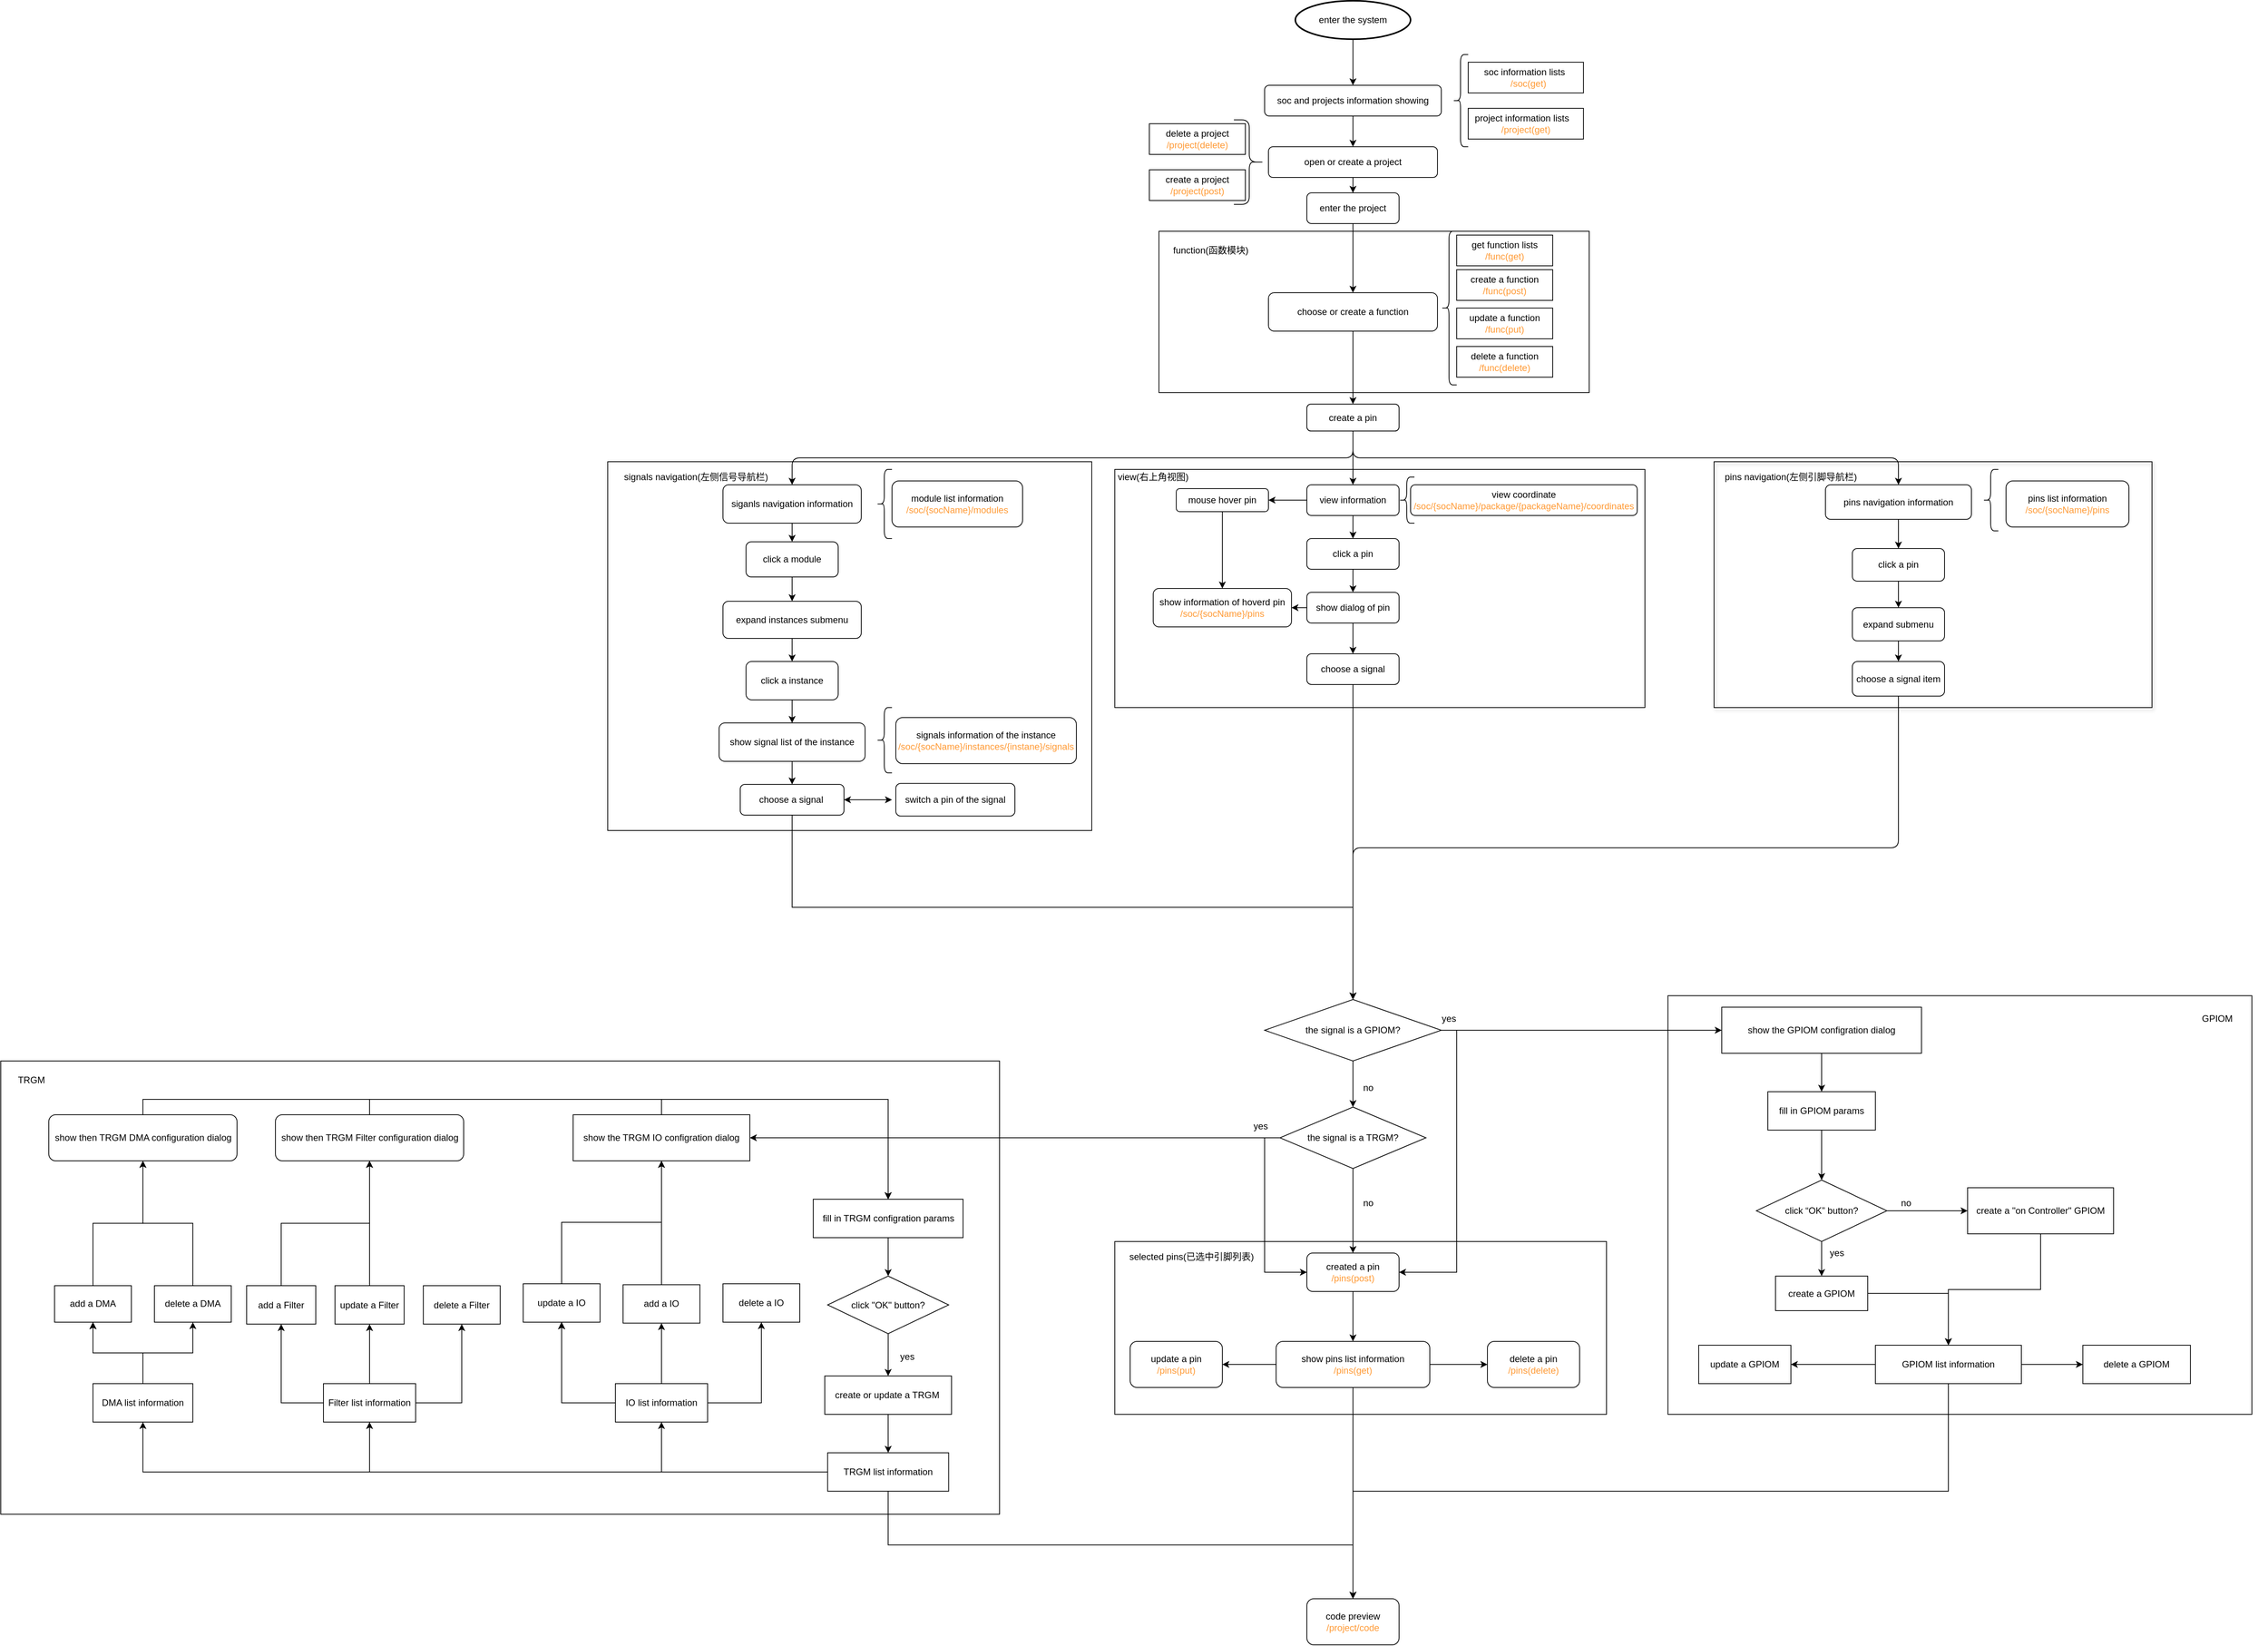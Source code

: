 <mxfile version="21.6.8" type="github">
  <diagram name="Page-1" id="edf60f1a-56cd-e834-aa8a-f176f3a09ee4">
    <mxGraphModel dx="6809" dy="3334" grid="1" gridSize="10" guides="1" tooltips="1" connect="1" arrows="1" fold="1" page="1" pageScale="1" pageWidth="1100" pageHeight="850" background="none" math="0" shadow="0">
      <root>
        <mxCell id="0" />
        <mxCell id="1" parent="0" />
        <mxCell id="0kwE7LdaJHEwsBCoahu8-180" value="" style="rounded=0;whiteSpace=wrap;html=1;fillColor=none;" vertex="1" parent="1">
          <mxGeometry x="-1320" y="1270" width="1300" height="590" as="geometry" />
        </mxCell>
        <mxCell id="0kwE7LdaJHEwsBCoahu8-102" value="" style="rounded=0;whiteSpace=wrap;html=1;fillColor=none;" vertex="1" parent="1">
          <mxGeometry x="850" y="1185" width="760" height="545" as="geometry" />
        </mxCell>
        <mxCell id="0kwE7LdaJHEwsBCoahu8-97" value="" style="rounded=0;whiteSpace=wrap;html=1;fillColor=none;" vertex="1" parent="1">
          <mxGeometry x="130" y="1505" width="640" height="225" as="geometry" />
        </mxCell>
        <mxCell id="0kwE7LdaJHEwsBCoahu8-68" value="" style="rounded=0;whiteSpace=wrap;html=1;fillColor=none;" vertex="1" parent="1">
          <mxGeometry x="187.5" y="190" width="560" height="210" as="geometry" />
        </mxCell>
        <mxCell id="0kwE7LdaJHEwsBCoahu8-44" value="" style="rounded=0;whiteSpace=wrap;html=1;fillColor=none;" vertex="1" parent="1">
          <mxGeometry x="-530" y="490" width="630" height="480" as="geometry" />
        </mxCell>
        <mxCell id="0kwE7LdaJHEwsBCoahu8-19" value="" style="rounded=0;whiteSpace=wrap;html=1;shadow=1;fillColor=none;" vertex="1" parent="1">
          <mxGeometry x="910" y="490" width="570" height="320" as="geometry" />
        </mxCell>
        <mxCell id="lEjcD8XYRMhrM-3Tr-5c-185" value="" style="rounded=0;whiteSpace=wrap;html=1;gradientColor=default;fillColor=none;" parent="1" vertex="1">
          <mxGeometry x="130" y="500" width="690" height="310" as="geometry" />
        </mxCell>
        <mxCell id="lEjcD8XYRMhrM-3Tr-5c-83" style="edgeStyle=orthogonalEdgeStyle;rounded=0;orthogonalLoop=1;jettySize=auto;html=1;exitX=0.5;exitY=1;exitDx=0;exitDy=0;entryX=0.5;entryY=0;entryDx=0;entryDy=0;" parent="1" source="lEjcD8XYRMhrM-3Tr-5c-56" target="lEjcD8XYRMhrM-3Tr-5c-76" edge="1">
          <mxGeometry relative="1" as="geometry" />
        </mxCell>
        <mxCell id="lEjcD8XYRMhrM-3Tr-5c-56" value="soc and projects information showing" style="rounded=1;whiteSpace=wrap;html=1;" parent="1" vertex="1">
          <mxGeometry x="325" width="230" height="40" as="geometry" />
        </mxCell>
        <mxCell id="lEjcD8XYRMhrM-3Tr-5c-99" value="" style="edgeStyle=orthogonalEdgeStyle;rounded=0;orthogonalLoop=1;jettySize=auto;html=1;" parent="1" source="lEjcD8XYRMhrM-3Tr-5c-76" target="lEjcD8XYRMhrM-3Tr-5c-98" edge="1">
          <mxGeometry relative="1" as="geometry" />
        </mxCell>
        <mxCell id="lEjcD8XYRMhrM-3Tr-5c-76" value="open or create a project" style="rounded=1;whiteSpace=wrap;html=1;" parent="1" vertex="1">
          <mxGeometry x="330" y="80" width="220" height="40" as="geometry" />
        </mxCell>
        <mxCell id="0kwE7LdaJHEwsBCoahu8-67" style="edgeStyle=orthogonalEdgeStyle;rounded=0;orthogonalLoop=1;jettySize=auto;html=1;exitX=0.5;exitY=1;exitDx=0;exitDy=0;exitPerimeter=0;" edge="1" parent="1" source="lEjcD8XYRMhrM-3Tr-5c-91" target="lEjcD8XYRMhrM-3Tr-5c-56">
          <mxGeometry relative="1" as="geometry" />
        </mxCell>
        <mxCell id="lEjcD8XYRMhrM-3Tr-5c-91" value="enter the system" style="strokeWidth=2;html=1;shape=mxgraph.flowchart.start_1;whiteSpace=wrap;" parent="1" vertex="1">
          <mxGeometry x="365" y="-110" width="150" height="50" as="geometry" />
        </mxCell>
        <mxCell id="lEjcD8XYRMhrM-3Tr-5c-86" value="create a project&lt;br&gt;&lt;font color=&quot;#ff9933&quot;&gt;/project(post)&lt;/font&gt;" style="whiteSpace=wrap;html=1;" parent="1" vertex="1">
          <mxGeometry x="175" y="110" width="125" height="40" as="geometry" />
        </mxCell>
        <mxCell id="lEjcD8XYRMhrM-3Tr-5c-88" value="delete a project&lt;br&gt;&lt;font color=&quot;#ff9933&quot;&gt;/project(delete)&lt;/font&gt;" style="whiteSpace=wrap;html=1;" parent="1" vertex="1">
          <mxGeometry x="175" y="50" width="125" height="40" as="geometry" />
        </mxCell>
        <mxCell id="lEjcD8XYRMhrM-3Tr-5c-95" value="" style="shape=curlyBracket;whiteSpace=wrap;html=1;rounded=1;flipH=1;labelPosition=right;verticalLabelPosition=middle;align=left;verticalAlign=middle;size=0.5;" parent="1" vertex="1">
          <mxGeometry x="285" y="45" width="40" height="110" as="geometry" />
        </mxCell>
        <mxCell id="lEjcD8XYRMhrM-3Tr-5c-70" value="soc information lists&amp;nbsp; &amp;nbsp;&amp;nbsp;&lt;font color=&quot;#ff9933&quot;&gt;/soc(get)&lt;/font&gt;" style="whiteSpace=wrap;html=1;" parent="1" vertex="1">
          <mxGeometry x="590" y="-30" width="150" height="40" as="geometry" />
        </mxCell>
        <mxCell id="lEjcD8XYRMhrM-3Tr-5c-72" value="project information lists&amp;nbsp; &amp;nbsp; &lt;font color=&quot;#ff9933&quot;&gt;/project(get)&lt;/font&gt;" style="whiteSpace=wrap;html=1;" parent="1" vertex="1">
          <mxGeometry x="590" y="30" width="150" height="40" as="geometry" />
        </mxCell>
        <mxCell id="lEjcD8XYRMhrM-3Tr-5c-97" value="" style="shape=curlyBracket;whiteSpace=wrap;html=1;rounded=1;labelPosition=left;verticalLabelPosition=middle;align=right;verticalAlign=middle;" parent="1" vertex="1">
          <mxGeometry x="570" y="-40" width="20" height="120" as="geometry" />
        </mxCell>
        <mxCell id="lEjcD8XYRMhrM-3Tr-5c-101" value="" style="edgeStyle=orthogonalEdgeStyle;rounded=0;orthogonalLoop=1;jettySize=auto;html=1;" parent="1" source="lEjcD8XYRMhrM-3Tr-5c-98" target="lEjcD8XYRMhrM-3Tr-5c-100" edge="1">
          <mxGeometry relative="1" as="geometry" />
        </mxCell>
        <mxCell id="lEjcD8XYRMhrM-3Tr-5c-98" value="enter the project" style="whiteSpace=wrap;html=1;rounded=1;" parent="1" vertex="1">
          <mxGeometry x="380" y="140" width="120" height="40" as="geometry" />
        </mxCell>
        <mxCell id="lEjcD8XYRMhrM-3Tr-5c-157" value="" style="edgeStyle=orthogonalEdgeStyle;rounded=0;orthogonalLoop=1;jettySize=auto;html=1;" parent="1" source="lEjcD8XYRMhrM-3Tr-5c-100" target="lEjcD8XYRMhrM-3Tr-5c-156" edge="1">
          <mxGeometry relative="1" as="geometry" />
        </mxCell>
        <mxCell id="lEjcD8XYRMhrM-3Tr-5c-100" value="choose or create a function" style="whiteSpace=wrap;html=1;rounded=1;" parent="1" vertex="1">
          <mxGeometry x="330" y="270" width="220" height="50" as="geometry" />
        </mxCell>
        <mxCell id="lEjcD8XYRMhrM-3Tr-5c-102" value="" style="shape=curlyBracket;whiteSpace=wrap;html=1;rounded=1;labelPosition=left;verticalLabelPosition=middle;align=right;verticalAlign=middle;" parent="1" vertex="1">
          <mxGeometry x="555" y="190" width="20" height="200" as="geometry" />
        </mxCell>
        <mxCell id="lEjcD8XYRMhrM-3Tr-5c-103" value="get function lists&lt;br&gt;&lt;font color=&quot;#ff9933&quot;&gt;/func(get)&lt;/font&gt;" style="whiteSpace=wrap;html=1;" parent="1" vertex="1">
          <mxGeometry x="575" y="195" width="125" height="40" as="geometry" />
        </mxCell>
        <mxCell id="lEjcD8XYRMhrM-3Tr-5c-104" value="create a function&lt;br&gt;&lt;font color=&quot;#ff9933&quot;&gt;/func(post)&lt;/font&gt;" style="whiteSpace=wrap;html=1;" parent="1" vertex="1">
          <mxGeometry x="575" y="240" width="125" height="40" as="geometry" />
        </mxCell>
        <mxCell id="lEjcD8XYRMhrM-3Tr-5c-105" value="update a function&lt;br&gt;&lt;font color=&quot;#ff9933&quot;&gt;/func(put)&lt;/font&gt;" style="whiteSpace=wrap;html=1;" parent="1" vertex="1">
          <mxGeometry x="575" y="290" width="125" height="40" as="geometry" />
        </mxCell>
        <mxCell id="lEjcD8XYRMhrM-3Tr-5c-106" value="delete a function&lt;br&gt;&lt;font color=&quot;#ff9933&quot;&gt;/func(delete)&lt;/font&gt;" style="whiteSpace=wrap;html=1;" parent="1" vertex="1">
          <mxGeometry x="575" y="340" width="125" height="40" as="geometry" />
        </mxCell>
        <mxCell id="lEjcD8XYRMhrM-3Tr-5c-159" value="" style="edgeStyle=orthogonalEdgeStyle;rounded=1;orthogonalLoop=1;jettySize=auto;html=1;" parent="1" source="lEjcD8XYRMhrM-3Tr-5c-156" target="lEjcD8XYRMhrM-3Tr-5c-158" edge="1">
          <mxGeometry relative="1" as="geometry" />
        </mxCell>
        <mxCell id="0kwE7LdaJHEwsBCoahu8-20" style="edgeStyle=orthogonalEdgeStyle;rounded=1;orthogonalLoop=1;jettySize=auto;html=1;exitX=0.5;exitY=1;exitDx=0;exitDy=0;entryX=0.5;entryY=0;entryDx=0;entryDy=0;" edge="1" parent="1" source="lEjcD8XYRMhrM-3Tr-5c-156" target="lEjcD8XYRMhrM-3Tr-5c-186">
          <mxGeometry relative="1" as="geometry" />
        </mxCell>
        <mxCell id="0kwE7LdaJHEwsBCoahu8-47" style="edgeStyle=orthogonalEdgeStyle;rounded=1;orthogonalLoop=1;jettySize=auto;html=1;exitX=0.5;exitY=1;exitDx=0;exitDy=0;" edge="1" parent="1" source="lEjcD8XYRMhrM-3Tr-5c-156" target="0kwE7LdaJHEwsBCoahu8-22">
          <mxGeometry relative="1" as="geometry" />
        </mxCell>
        <mxCell id="lEjcD8XYRMhrM-3Tr-5c-156" value="create a pin" style="whiteSpace=wrap;html=1;rounded=1;" parent="1" vertex="1">
          <mxGeometry x="380" y="415" width="120" height="35" as="geometry" />
        </mxCell>
        <mxCell id="lEjcD8XYRMhrM-3Tr-5c-168" value="" style="edgeStyle=orthogonalEdgeStyle;rounded=0;orthogonalLoop=1;jettySize=auto;html=1;" parent="1" source="lEjcD8XYRMhrM-3Tr-5c-158" target="lEjcD8XYRMhrM-3Tr-5c-167" edge="1">
          <mxGeometry relative="1" as="geometry" />
        </mxCell>
        <mxCell id="lEjcD8XYRMhrM-3Tr-5c-172" value="" style="edgeStyle=orthogonalEdgeStyle;rounded=0;orthogonalLoop=1;jettySize=auto;html=1;" parent="1" source="lEjcD8XYRMhrM-3Tr-5c-158" target="lEjcD8XYRMhrM-3Tr-5c-171" edge="1">
          <mxGeometry relative="1" as="geometry" />
        </mxCell>
        <mxCell id="lEjcD8XYRMhrM-3Tr-5c-158" value="view information" style="whiteSpace=wrap;html=1;rounded=1;" parent="1" vertex="1">
          <mxGeometry x="380" y="520" width="120" height="40" as="geometry" />
        </mxCell>
        <mxCell id="lEjcD8XYRMhrM-3Tr-5c-160" value="view(右上角视图)" style="text;html=1;strokeColor=none;fillColor=none;align=center;verticalAlign=middle;whiteSpace=wrap;rounded=0;" parent="1" vertex="1">
          <mxGeometry x="120" y="495" width="120" height="30" as="geometry" />
        </mxCell>
        <mxCell id="lEjcD8XYRMhrM-3Tr-5c-170" value="" style="edgeStyle=orthogonalEdgeStyle;rounded=0;orthogonalLoop=1;jettySize=auto;html=1;" parent="1" source="lEjcD8XYRMhrM-3Tr-5c-167" target="lEjcD8XYRMhrM-3Tr-5c-169" edge="1">
          <mxGeometry relative="1" as="geometry" />
        </mxCell>
        <mxCell id="lEjcD8XYRMhrM-3Tr-5c-167" value="mouse hover pin" style="whiteSpace=wrap;html=1;rounded=1;" parent="1" vertex="1">
          <mxGeometry x="210" y="525" width="120" height="30" as="geometry" />
        </mxCell>
        <mxCell id="lEjcD8XYRMhrM-3Tr-5c-169" value="show information of hoverd pin&lt;br&gt;&lt;font color=&quot;#ff9933&quot;&gt;/soc/{socName}/pins&lt;/font&gt;" style="whiteSpace=wrap;html=1;rounded=1;" parent="1" vertex="1">
          <mxGeometry x="180" y="655" width="180" height="50" as="geometry" />
        </mxCell>
        <mxCell id="lEjcD8XYRMhrM-3Tr-5c-174" value="" style="edgeStyle=orthogonalEdgeStyle;rounded=0;orthogonalLoop=1;jettySize=auto;html=1;" parent="1" source="lEjcD8XYRMhrM-3Tr-5c-171" target="lEjcD8XYRMhrM-3Tr-5c-173" edge="1">
          <mxGeometry relative="1" as="geometry" />
        </mxCell>
        <mxCell id="lEjcD8XYRMhrM-3Tr-5c-171" value="click a pin" style="whiteSpace=wrap;html=1;rounded=1;" parent="1" vertex="1">
          <mxGeometry x="380" y="590" width="120" height="40" as="geometry" />
        </mxCell>
        <mxCell id="lEjcD8XYRMhrM-3Tr-5c-176" value="" style="edgeStyle=orthogonalEdgeStyle;rounded=0;orthogonalLoop=1;jettySize=auto;html=1;" parent="1" source="lEjcD8XYRMhrM-3Tr-5c-173" target="lEjcD8XYRMhrM-3Tr-5c-175" edge="1">
          <mxGeometry relative="1" as="geometry" />
        </mxCell>
        <mxCell id="0kwE7LdaJHEwsBCoahu8-9" style="edgeStyle=orthogonalEdgeStyle;rounded=0;orthogonalLoop=1;jettySize=auto;html=1;exitX=0;exitY=0.5;exitDx=0;exitDy=0;entryX=1;entryY=0.5;entryDx=0;entryDy=0;" edge="1" parent="1" source="lEjcD8XYRMhrM-3Tr-5c-173" target="lEjcD8XYRMhrM-3Tr-5c-169">
          <mxGeometry relative="1" as="geometry" />
        </mxCell>
        <mxCell id="lEjcD8XYRMhrM-3Tr-5c-173" value="show dialog of pin" style="whiteSpace=wrap;html=1;rounded=1;" parent="1" vertex="1">
          <mxGeometry x="380" y="660" width="120" height="40" as="geometry" />
        </mxCell>
        <mxCell id="lEjcD8XYRMhrM-3Tr-5c-178" value="" style="edgeStyle=orthogonalEdgeStyle;rounded=0;orthogonalLoop=1;jettySize=auto;html=1;entryX=0.5;entryY=0;entryDx=0;entryDy=0;entryPerimeter=0;" parent="1" source="lEjcD8XYRMhrM-3Tr-5c-175" target="0kwE7LdaJHEwsBCoahu8-49" edge="1">
          <mxGeometry relative="1" as="geometry" />
        </mxCell>
        <mxCell id="lEjcD8XYRMhrM-3Tr-5c-175" value="choose a signal" style="whiteSpace=wrap;html=1;rounded=1;" parent="1" vertex="1">
          <mxGeometry x="380" y="740" width="120" height="40" as="geometry" />
        </mxCell>
        <mxCell id="0kwE7LdaJHEwsBCoahu8-92" value="" style="edgeStyle=orthogonalEdgeStyle;rounded=0;orthogonalLoop=1;jettySize=auto;html=1;" edge="1" parent="1" source="lEjcD8XYRMhrM-3Tr-5c-177" target="0kwE7LdaJHEwsBCoahu8-91">
          <mxGeometry relative="1" as="geometry" />
        </mxCell>
        <mxCell id="lEjcD8XYRMhrM-3Tr-5c-177" value="created a pin&lt;br&gt;&lt;font color=&quot;#ff9933&quot;&gt;/pins(post)&lt;/font&gt;" style="whiteSpace=wrap;html=1;rounded=1;" parent="1" vertex="1">
          <mxGeometry x="380" y="1520" width="120" height="50" as="geometry" />
        </mxCell>
        <mxCell id="0kwE7LdaJHEwsBCoahu8-5" value="" style="edgeStyle=orthogonalEdgeStyle;rounded=0;orthogonalLoop=1;jettySize=auto;html=1;" edge="1" parent="1" source="lEjcD8XYRMhrM-3Tr-5c-186" target="0kwE7LdaJHEwsBCoahu8-4">
          <mxGeometry relative="1" as="geometry" />
        </mxCell>
        <mxCell id="lEjcD8XYRMhrM-3Tr-5c-186" value="pins navigation information" style="rounded=1;whiteSpace=wrap;html=1;" parent="1" vertex="1">
          <mxGeometry x="1055" y="520" width="190" height="45" as="geometry" />
        </mxCell>
        <mxCell id="0kwE7LdaJHEwsBCoahu8-1" value="" style="shape=curlyBracket;whiteSpace=wrap;html=1;rounded=1;labelPosition=left;verticalLabelPosition=middle;align=right;verticalAlign=middle;size=0.5;" vertex="1" parent="1">
          <mxGeometry x="500" y="510" width="20" height="60" as="geometry" />
        </mxCell>
        <mxCell id="0kwE7LdaJHEwsBCoahu8-2" value="" style="shape=curlyBracket;whiteSpace=wrap;html=1;rounded=1;labelPosition=left;verticalLabelPosition=middle;align=right;verticalAlign=middle;" vertex="1" parent="1">
          <mxGeometry x="1260" y="500" width="20" height="80" as="geometry" />
        </mxCell>
        <mxCell id="0kwE7LdaJHEwsBCoahu8-3" value="pins list information&lt;br&gt;&lt;font color=&quot;#ff9933&quot;&gt;/soc/{socName}/pins&lt;/font&gt;" style="rounded=1;whiteSpace=wrap;html=1;" vertex="1" parent="1">
          <mxGeometry x="1290" y="515" width="160" height="60" as="geometry" />
        </mxCell>
        <mxCell id="0kwE7LdaJHEwsBCoahu8-13" value="" style="edgeStyle=orthogonalEdgeStyle;rounded=0;orthogonalLoop=1;jettySize=auto;html=1;" edge="1" parent="1" source="0kwE7LdaJHEwsBCoahu8-4" target="0kwE7LdaJHEwsBCoahu8-12">
          <mxGeometry relative="1" as="geometry" />
        </mxCell>
        <mxCell id="0kwE7LdaJHEwsBCoahu8-4" value="click a pin" style="whiteSpace=wrap;html=1;rounded=1;" vertex="1" parent="1">
          <mxGeometry x="1090" y="603" width="120" height="42.5" as="geometry" />
        </mxCell>
        <mxCell id="0kwE7LdaJHEwsBCoahu8-15" value="" style="edgeStyle=orthogonalEdgeStyle;rounded=0;orthogonalLoop=1;jettySize=auto;html=1;" edge="1" parent="1" source="0kwE7LdaJHEwsBCoahu8-12" target="0kwE7LdaJHEwsBCoahu8-14">
          <mxGeometry relative="1" as="geometry" />
        </mxCell>
        <mxCell id="0kwE7LdaJHEwsBCoahu8-12" value="expand submenu" style="whiteSpace=wrap;html=1;rounded=1;" vertex="1" parent="1">
          <mxGeometry x="1090" y="680" width="120" height="43.25" as="geometry" />
        </mxCell>
        <mxCell id="0kwE7LdaJHEwsBCoahu8-18" style="edgeStyle=orthogonalEdgeStyle;rounded=1;orthogonalLoop=1;jettySize=auto;html=1;exitX=0.5;exitY=1;exitDx=0;exitDy=0;entryX=0.5;entryY=0;entryDx=0;entryDy=0;" edge="1" parent="1" source="0kwE7LdaJHEwsBCoahu8-14" target="0kwE7LdaJHEwsBCoahu8-49">
          <mxGeometry relative="1" as="geometry">
            <mxPoint x="440" y="1320" as="targetPoint" />
          </mxGeometry>
        </mxCell>
        <mxCell id="0kwE7LdaJHEwsBCoahu8-14" value="choose a signal item" style="whiteSpace=wrap;html=1;rounded=1;" vertex="1" parent="1">
          <mxGeometry x="1090" y="750" width="120" height="45.13" as="geometry" />
        </mxCell>
        <mxCell id="0kwE7LdaJHEwsBCoahu8-21" value="pins navigation(左侧引脚导航栏)" style="text;html=1;strokeColor=none;fillColor=none;align=center;verticalAlign=middle;whiteSpace=wrap;rounded=0;" vertex="1" parent="1">
          <mxGeometry x="910" y="495" width="200" height="30" as="geometry" />
        </mxCell>
        <mxCell id="0kwE7LdaJHEwsBCoahu8-27" value="" style="edgeStyle=orthogonalEdgeStyle;rounded=0;orthogonalLoop=1;jettySize=auto;html=1;" edge="1" parent="1" source="0kwE7LdaJHEwsBCoahu8-22" target="0kwE7LdaJHEwsBCoahu8-26">
          <mxGeometry relative="1" as="geometry" />
        </mxCell>
        <mxCell id="0kwE7LdaJHEwsBCoahu8-22" value="siganls navigation information" style="rounded=1;whiteSpace=wrap;html=1;" vertex="1" parent="1">
          <mxGeometry x="-380" y="520" width="180" height="50" as="geometry" />
        </mxCell>
        <mxCell id="0kwE7LdaJHEwsBCoahu8-23" value="" style="shape=curlyBracket;whiteSpace=wrap;html=1;rounded=1;labelPosition=left;verticalLabelPosition=middle;align=right;verticalAlign=middle;" vertex="1" parent="1">
          <mxGeometry x="-180" y="500" width="20" height="90" as="geometry" />
        </mxCell>
        <mxCell id="0kwE7LdaJHEwsBCoahu8-24" value="module list information&lt;br&gt;&lt;font color=&quot;#ff9933&quot;&gt;/soc/{socName}/modules&lt;/font&gt;" style="rounded=1;whiteSpace=wrap;html=1;" vertex="1" parent="1">
          <mxGeometry x="-160" y="515" width="170" height="60" as="geometry" />
        </mxCell>
        <mxCell id="0kwE7LdaJHEwsBCoahu8-29" value="" style="edgeStyle=orthogonalEdgeStyle;rounded=0;orthogonalLoop=1;jettySize=auto;html=1;" edge="1" parent="1" source="0kwE7LdaJHEwsBCoahu8-26" target="0kwE7LdaJHEwsBCoahu8-28">
          <mxGeometry relative="1" as="geometry" />
        </mxCell>
        <mxCell id="0kwE7LdaJHEwsBCoahu8-26" value="click a module" style="whiteSpace=wrap;html=1;rounded=1;" vertex="1" parent="1">
          <mxGeometry x="-350" y="594.25" width="120" height="45.75" as="geometry" />
        </mxCell>
        <mxCell id="0kwE7LdaJHEwsBCoahu8-31" value="" style="edgeStyle=orthogonalEdgeStyle;rounded=0;orthogonalLoop=1;jettySize=auto;html=1;" edge="1" parent="1" source="0kwE7LdaJHEwsBCoahu8-28" target="0kwE7LdaJHEwsBCoahu8-30">
          <mxGeometry relative="1" as="geometry" />
        </mxCell>
        <mxCell id="0kwE7LdaJHEwsBCoahu8-28" value="expand instances submenu" style="whiteSpace=wrap;html=1;rounded=1;" vertex="1" parent="1">
          <mxGeometry x="-380" y="671.62" width="180" height="48.38" as="geometry" />
        </mxCell>
        <mxCell id="0kwE7LdaJHEwsBCoahu8-33" value="" style="edgeStyle=orthogonalEdgeStyle;rounded=0;orthogonalLoop=1;jettySize=auto;html=1;" edge="1" parent="1" source="0kwE7LdaJHEwsBCoahu8-30" target="0kwE7LdaJHEwsBCoahu8-32">
          <mxGeometry relative="1" as="geometry" />
        </mxCell>
        <mxCell id="0kwE7LdaJHEwsBCoahu8-30" value="click a instance" style="whiteSpace=wrap;html=1;rounded=1;" vertex="1" parent="1">
          <mxGeometry x="-350" y="750" width="120" height="50" as="geometry" />
        </mxCell>
        <mxCell id="0kwE7LdaJHEwsBCoahu8-35" value="" style="edgeStyle=orthogonalEdgeStyle;rounded=0;orthogonalLoop=1;jettySize=auto;html=1;" edge="1" parent="1" source="0kwE7LdaJHEwsBCoahu8-32" target="0kwE7LdaJHEwsBCoahu8-34">
          <mxGeometry relative="1" as="geometry" />
        </mxCell>
        <mxCell id="0kwE7LdaJHEwsBCoahu8-32" value="show signal list of the instance" style="whiteSpace=wrap;html=1;rounded=1;" vertex="1" parent="1">
          <mxGeometry x="-385" y="830" width="190" height="50" as="geometry" />
        </mxCell>
        <mxCell id="0kwE7LdaJHEwsBCoahu8-41" style="edgeStyle=orthogonalEdgeStyle;rounded=0;orthogonalLoop=1;jettySize=auto;html=1;exitX=0.5;exitY=1;exitDx=0;exitDy=0;entryX=0.5;entryY=0;entryDx=0;entryDy=0;" edge="1" parent="1" source="0kwE7LdaJHEwsBCoahu8-34" target="0kwE7LdaJHEwsBCoahu8-49">
          <mxGeometry relative="1" as="geometry" />
        </mxCell>
        <mxCell id="0kwE7LdaJHEwsBCoahu8-34" value="choose a signal&amp;nbsp;" style="whiteSpace=wrap;html=1;rounded=1;" vertex="1" parent="1">
          <mxGeometry x="-357.5" y="910" width="135" height="40" as="geometry" />
        </mxCell>
        <mxCell id="0kwE7LdaJHEwsBCoahu8-38" value="switch a pin of the signal" style="whiteSpace=wrap;html=1;rounded=1;" vertex="1" parent="1">
          <mxGeometry x="-155" y="908.75" width="155" height="42.5" as="geometry" />
        </mxCell>
        <mxCell id="0kwE7LdaJHEwsBCoahu8-43" value="" style="endArrow=classic;startArrow=classic;html=1;rounded=0;" edge="1" parent="1">
          <mxGeometry width="50" height="50" relative="1" as="geometry">
            <mxPoint x="-222.5" y="930" as="sourcePoint" />
            <mxPoint x="-160" y="930" as="targetPoint" />
          </mxGeometry>
        </mxCell>
        <mxCell id="0kwE7LdaJHEwsBCoahu8-45" value="signals navigation(左侧信号导航栏)" style="text;html=1;strokeColor=none;fillColor=none;align=center;verticalAlign=middle;whiteSpace=wrap;rounded=0;" vertex="1" parent="1">
          <mxGeometry x="-520" y="495" width="210" height="30" as="geometry" />
        </mxCell>
        <mxCell id="0kwE7LdaJHEwsBCoahu8-53" value="" style="edgeStyle=orthogonalEdgeStyle;rounded=0;orthogonalLoop=1;jettySize=auto;html=1;" edge="1" parent="1" source="0kwE7LdaJHEwsBCoahu8-49" target="0kwE7LdaJHEwsBCoahu8-52">
          <mxGeometry relative="1" as="geometry" />
        </mxCell>
        <mxCell id="0kwE7LdaJHEwsBCoahu8-57" value="" style="edgeStyle=orthogonalEdgeStyle;rounded=0;orthogonalLoop=1;jettySize=auto;html=1;" edge="1" parent="1" source="0kwE7LdaJHEwsBCoahu8-49" target="0kwE7LdaJHEwsBCoahu8-56">
          <mxGeometry relative="1" as="geometry" />
        </mxCell>
        <mxCell id="0kwE7LdaJHEwsBCoahu8-59" style="edgeStyle=orthogonalEdgeStyle;rounded=0;orthogonalLoop=1;jettySize=auto;html=1;exitX=1;exitY=0.5;exitDx=0;exitDy=0;entryX=1;entryY=0.5;entryDx=0;entryDy=0;" edge="1" parent="1" source="0kwE7LdaJHEwsBCoahu8-49" target="lEjcD8XYRMhrM-3Tr-5c-177">
          <mxGeometry relative="1" as="geometry" />
        </mxCell>
        <mxCell id="0kwE7LdaJHEwsBCoahu8-49" value="the signal is a GPIOM?" style="rhombus;whiteSpace=wrap;html=1;" vertex="1" parent="1">
          <mxGeometry x="325" y="1190" width="230" height="80" as="geometry" />
        </mxCell>
        <mxCell id="0kwE7LdaJHEwsBCoahu8-50" value="no" style="text;html=1;strokeColor=none;fillColor=none;align=center;verticalAlign=middle;whiteSpace=wrap;rounded=0;" vertex="1" parent="1">
          <mxGeometry x="430" y="1290" width="60" height="30" as="geometry" />
        </mxCell>
        <mxCell id="0kwE7LdaJHEwsBCoahu8-54" style="edgeStyle=orthogonalEdgeStyle;rounded=0;orthogonalLoop=1;jettySize=auto;html=1;exitX=0.5;exitY=1;exitDx=0;exitDy=0;entryX=0.5;entryY=0;entryDx=0;entryDy=0;" edge="1" parent="1" source="0kwE7LdaJHEwsBCoahu8-52" target="lEjcD8XYRMhrM-3Tr-5c-177">
          <mxGeometry relative="1" as="geometry" />
        </mxCell>
        <mxCell id="0kwE7LdaJHEwsBCoahu8-62" value="" style="edgeStyle=orthogonalEdgeStyle;rounded=0;orthogonalLoop=1;jettySize=auto;html=1;" edge="1" parent="1" source="0kwE7LdaJHEwsBCoahu8-52" target="0kwE7LdaJHEwsBCoahu8-61">
          <mxGeometry relative="1" as="geometry" />
        </mxCell>
        <mxCell id="0kwE7LdaJHEwsBCoahu8-63" style="edgeStyle=orthogonalEdgeStyle;rounded=0;orthogonalLoop=1;jettySize=auto;html=1;exitX=0;exitY=0.5;exitDx=0;exitDy=0;entryX=0;entryY=0.5;entryDx=0;entryDy=0;" edge="1" parent="1" source="0kwE7LdaJHEwsBCoahu8-52" target="lEjcD8XYRMhrM-3Tr-5c-177">
          <mxGeometry relative="1" as="geometry" />
        </mxCell>
        <mxCell id="0kwE7LdaJHEwsBCoahu8-52" value="the signal is a TRGM?" style="rhombus;whiteSpace=wrap;html=1;" vertex="1" parent="1">
          <mxGeometry x="345" y="1330" width="190" height="80" as="geometry" />
        </mxCell>
        <mxCell id="0kwE7LdaJHEwsBCoahu8-55" value="no" style="text;html=1;strokeColor=none;fillColor=none;align=center;verticalAlign=middle;whiteSpace=wrap;rounded=0;" vertex="1" parent="1">
          <mxGeometry x="430" y="1440" width="60" height="30" as="geometry" />
        </mxCell>
        <mxCell id="0kwE7LdaJHEwsBCoahu8-74" value="" style="edgeStyle=orthogonalEdgeStyle;rounded=0;orthogonalLoop=1;jettySize=auto;html=1;" edge="1" parent="1" source="0kwE7LdaJHEwsBCoahu8-56" target="0kwE7LdaJHEwsBCoahu8-73">
          <mxGeometry relative="1" as="geometry" />
        </mxCell>
        <mxCell id="0kwE7LdaJHEwsBCoahu8-56" value="show the GPIOM configration dialog" style="whiteSpace=wrap;html=1;" vertex="1" parent="1">
          <mxGeometry x="920" y="1200" width="260" height="60" as="geometry" />
        </mxCell>
        <mxCell id="0kwE7LdaJHEwsBCoahu8-58" value="yes" style="text;html=1;strokeColor=none;fillColor=none;align=center;verticalAlign=middle;whiteSpace=wrap;rounded=0;" vertex="1" parent="1">
          <mxGeometry x="535" y="1200" width="60" height="30" as="geometry" />
        </mxCell>
        <mxCell id="0kwE7LdaJHEwsBCoahu8-176" style="edgeStyle=orthogonalEdgeStyle;rounded=0;orthogonalLoop=1;jettySize=auto;html=1;exitX=0.5;exitY=0;exitDx=0;exitDy=0;entryX=0.5;entryY=0;entryDx=0;entryDy=0;" edge="1" parent="1" source="0kwE7LdaJHEwsBCoahu8-61" target="0kwE7LdaJHEwsBCoahu8-105">
          <mxGeometry relative="1" as="geometry" />
        </mxCell>
        <mxCell id="0kwE7LdaJHEwsBCoahu8-61" value="show the TRGM IO configration dialog" style="whiteSpace=wrap;html=1;" vertex="1" parent="1">
          <mxGeometry x="-575" y="1340" width="230" height="60" as="geometry" />
        </mxCell>
        <mxCell id="0kwE7LdaJHEwsBCoahu8-64" value="yes" style="text;html=1;strokeColor=none;fillColor=none;align=center;verticalAlign=middle;whiteSpace=wrap;rounded=0;" vertex="1" parent="1">
          <mxGeometry x="290" y="1340" width="60" height="30" as="geometry" />
        </mxCell>
        <mxCell id="0kwE7LdaJHEwsBCoahu8-65" value="" style="shape=curlyBracket;whiteSpace=wrap;html=1;rounded=1;labelPosition=left;verticalLabelPosition=middle;align=right;verticalAlign=middle;size=0.5;" vertex="1" parent="1">
          <mxGeometry x="-180" y="810" width="20" height="85" as="geometry" />
        </mxCell>
        <mxCell id="0kwE7LdaJHEwsBCoahu8-66" value="signals information of the instance&lt;br&gt;&lt;font color=&quot;#ff9933&quot;&gt;/soc/{socName}/instances/{instane}/signals&lt;/font&gt;" style="rounded=1;whiteSpace=wrap;html=1;" vertex="1" parent="1">
          <mxGeometry x="-155" y="823" width="235" height="60" as="geometry" />
        </mxCell>
        <mxCell id="0kwE7LdaJHEwsBCoahu8-69" value="function(函数模块)" style="text;html=1;strokeColor=none;fillColor=none;align=center;verticalAlign=middle;whiteSpace=wrap;rounded=0;" vertex="1" parent="1">
          <mxGeometry x="200" y="200" width="110" height="30" as="geometry" />
        </mxCell>
        <mxCell id="0kwE7LdaJHEwsBCoahu8-76" value="" style="edgeStyle=orthogonalEdgeStyle;rounded=0;orthogonalLoop=1;jettySize=auto;html=1;" edge="1" parent="1" source="0kwE7LdaJHEwsBCoahu8-73" target="0kwE7LdaJHEwsBCoahu8-75">
          <mxGeometry relative="1" as="geometry" />
        </mxCell>
        <mxCell id="0kwE7LdaJHEwsBCoahu8-73" value="fill in GPIOM params" style="whiteSpace=wrap;html=1;" vertex="1" parent="1">
          <mxGeometry x="980" y="1310" width="140" height="50" as="geometry" />
        </mxCell>
        <mxCell id="0kwE7LdaJHEwsBCoahu8-78" value="" style="edgeStyle=orthogonalEdgeStyle;rounded=0;orthogonalLoop=1;jettySize=auto;html=1;" edge="1" parent="1" source="0kwE7LdaJHEwsBCoahu8-75" target="0kwE7LdaJHEwsBCoahu8-77">
          <mxGeometry relative="1" as="geometry" />
        </mxCell>
        <mxCell id="0kwE7LdaJHEwsBCoahu8-81" value="" style="edgeStyle=orthogonalEdgeStyle;rounded=0;orthogonalLoop=1;jettySize=auto;html=1;" edge="1" parent="1" source="0kwE7LdaJHEwsBCoahu8-75" target="0kwE7LdaJHEwsBCoahu8-80">
          <mxGeometry relative="1" as="geometry" />
        </mxCell>
        <mxCell id="0kwE7LdaJHEwsBCoahu8-75" value="click “OK” button?" style="rhombus;whiteSpace=wrap;html=1;" vertex="1" parent="1">
          <mxGeometry x="965" y="1425" width="170" height="80" as="geometry" />
        </mxCell>
        <mxCell id="0kwE7LdaJHEwsBCoahu8-84" value="" style="edgeStyle=orthogonalEdgeStyle;rounded=0;orthogonalLoop=1;jettySize=auto;html=1;" edge="1" parent="1" source="0kwE7LdaJHEwsBCoahu8-77" target="0kwE7LdaJHEwsBCoahu8-83">
          <mxGeometry relative="1" as="geometry" />
        </mxCell>
        <mxCell id="0kwE7LdaJHEwsBCoahu8-77" value="create a GPIOM" style="whiteSpace=wrap;html=1;" vertex="1" parent="1">
          <mxGeometry x="990" y="1550" width="120" height="45" as="geometry" />
        </mxCell>
        <mxCell id="0kwE7LdaJHEwsBCoahu8-79" value="yes" style="text;html=1;strokeColor=none;fillColor=none;align=center;verticalAlign=middle;whiteSpace=wrap;rounded=0;" vertex="1" parent="1">
          <mxGeometry x="1040" y="1505" width="60" height="30" as="geometry" />
        </mxCell>
        <mxCell id="0kwE7LdaJHEwsBCoahu8-85" style="edgeStyle=orthogonalEdgeStyle;rounded=0;orthogonalLoop=1;jettySize=auto;html=1;exitX=0.5;exitY=1;exitDx=0;exitDy=0;entryX=0.5;entryY=0;entryDx=0;entryDy=0;" edge="1" parent="1" source="0kwE7LdaJHEwsBCoahu8-80" target="0kwE7LdaJHEwsBCoahu8-83">
          <mxGeometry relative="1" as="geometry" />
        </mxCell>
        <mxCell id="0kwE7LdaJHEwsBCoahu8-80" value="create a &quot;on Controller&quot; GPIOM" style="whiteSpace=wrap;html=1;" vertex="1" parent="1">
          <mxGeometry x="1240" y="1435" width="190" height="60" as="geometry" />
        </mxCell>
        <mxCell id="0kwE7LdaJHEwsBCoahu8-82" value="no" style="text;html=1;strokeColor=none;fillColor=none;align=center;verticalAlign=middle;whiteSpace=wrap;rounded=0;" vertex="1" parent="1">
          <mxGeometry x="1130" y="1440" width="60" height="30" as="geometry" />
        </mxCell>
        <mxCell id="0kwE7LdaJHEwsBCoahu8-88" style="rounded=0;orthogonalLoop=1;jettySize=auto;html=1;exitX=1;exitY=0.5;exitDx=0;exitDy=0;entryX=0;entryY=0.5;entryDx=0;entryDy=0;" edge="1" parent="1" source="0kwE7LdaJHEwsBCoahu8-83" target="0kwE7LdaJHEwsBCoahu8-86">
          <mxGeometry relative="1" as="geometry" />
        </mxCell>
        <mxCell id="0kwE7LdaJHEwsBCoahu8-90" value="" style="edgeStyle=orthogonalEdgeStyle;rounded=0;orthogonalLoop=1;jettySize=auto;html=1;" edge="1" parent="1" source="0kwE7LdaJHEwsBCoahu8-83" target="0kwE7LdaJHEwsBCoahu8-89">
          <mxGeometry relative="1" as="geometry" />
        </mxCell>
        <mxCell id="0kwE7LdaJHEwsBCoahu8-101" style="edgeStyle=orthogonalEdgeStyle;rounded=0;orthogonalLoop=1;jettySize=auto;html=1;exitX=0.5;exitY=1;exitDx=0;exitDy=0;" edge="1" parent="1" source="0kwE7LdaJHEwsBCoahu8-83" target="0kwE7LdaJHEwsBCoahu8-99">
          <mxGeometry relative="1" as="geometry" />
        </mxCell>
        <mxCell id="0kwE7LdaJHEwsBCoahu8-83" value="GPIOM list information" style="whiteSpace=wrap;html=1;" vertex="1" parent="1">
          <mxGeometry x="1120" y="1640" width="190" height="50" as="geometry" />
        </mxCell>
        <mxCell id="0kwE7LdaJHEwsBCoahu8-86" value="delete a GPIOM" style="rounded=0;whiteSpace=wrap;html=1;" vertex="1" parent="1">
          <mxGeometry x="1390" y="1640" width="140" height="50" as="geometry" />
        </mxCell>
        <mxCell id="0kwE7LdaJHEwsBCoahu8-89" value="update a GPIOM" style="whiteSpace=wrap;html=1;" vertex="1" parent="1">
          <mxGeometry x="890" y="1640" width="120" height="50" as="geometry" />
        </mxCell>
        <mxCell id="0kwE7LdaJHEwsBCoahu8-94" value="" style="edgeStyle=orthogonalEdgeStyle;rounded=0;orthogonalLoop=1;jettySize=auto;html=1;" edge="1" parent="1" source="0kwE7LdaJHEwsBCoahu8-91" target="0kwE7LdaJHEwsBCoahu8-93">
          <mxGeometry relative="1" as="geometry" />
        </mxCell>
        <mxCell id="0kwE7LdaJHEwsBCoahu8-96" value="" style="edgeStyle=orthogonalEdgeStyle;rounded=0;orthogonalLoop=1;jettySize=auto;html=1;" edge="1" parent="1" source="0kwE7LdaJHEwsBCoahu8-91" target="0kwE7LdaJHEwsBCoahu8-95">
          <mxGeometry relative="1" as="geometry" />
        </mxCell>
        <mxCell id="0kwE7LdaJHEwsBCoahu8-100" value="" style="edgeStyle=orthogonalEdgeStyle;rounded=0;orthogonalLoop=1;jettySize=auto;html=1;" edge="1" parent="1" source="0kwE7LdaJHEwsBCoahu8-91" target="0kwE7LdaJHEwsBCoahu8-99">
          <mxGeometry relative="1" as="geometry" />
        </mxCell>
        <mxCell id="0kwE7LdaJHEwsBCoahu8-91" value="show pins list information&lt;br&gt;&lt;font color=&quot;#ff9933&quot;&gt;/pins(get)&lt;/font&gt;" style="whiteSpace=wrap;html=1;rounded=1;" vertex="1" parent="1">
          <mxGeometry x="340" y="1635" width="200" height="60" as="geometry" />
        </mxCell>
        <mxCell id="0kwE7LdaJHEwsBCoahu8-93" value="update a pin&lt;br&gt;&lt;font color=&quot;#ff9933&quot;&gt;/pins(put)&lt;/font&gt;" style="whiteSpace=wrap;html=1;rounded=1;" vertex="1" parent="1">
          <mxGeometry x="150" y="1635" width="120" height="60" as="geometry" />
        </mxCell>
        <mxCell id="0kwE7LdaJHEwsBCoahu8-95" value="delete a pin&lt;br&gt;&lt;font color=&quot;#ff9933&quot;&gt;/pins(delete)&lt;/font&gt;" style="whiteSpace=wrap;html=1;rounded=1;" vertex="1" parent="1">
          <mxGeometry x="615" y="1635" width="120" height="60" as="geometry" />
        </mxCell>
        <mxCell id="0kwE7LdaJHEwsBCoahu8-98" value="selected pins(已选中引脚列表)" style="text;html=1;strokeColor=none;fillColor=none;align=center;verticalAlign=middle;whiteSpace=wrap;rounded=0;" vertex="1" parent="1">
          <mxGeometry x="140" y="1510" width="180" height="30" as="geometry" />
        </mxCell>
        <mxCell id="0kwE7LdaJHEwsBCoahu8-99" value="code preview&lt;br&gt;&lt;font color=&quot;#ff9933&quot;&gt;/project/code&lt;/font&gt;" style="whiteSpace=wrap;html=1;rounded=1;" vertex="1" parent="1">
          <mxGeometry x="380" y="1970" width="120" height="60" as="geometry" />
        </mxCell>
        <mxCell id="0kwE7LdaJHEwsBCoahu8-103" value="GPIOM" style="text;html=1;strokeColor=none;fillColor=none;align=center;verticalAlign=middle;whiteSpace=wrap;rounded=0;" vertex="1" parent="1">
          <mxGeometry x="1500" y="1200" width="130" height="30" as="geometry" />
        </mxCell>
        <mxCell id="0kwE7LdaJHEwsBCoahu8-108" value="" style="edgeStyle=orthogonalEdgeStyle;rounded=0;orthogonalLoop=1;jettySize=auto;html=1;" edge="1" parent="1" source="0kwE7LdaJHEwsBCoahu8-105" target="0kwE7LdaJHEwsBCoahu8-107">
          <mxGeometry relative="1" as="geometry" />
        </mxCell>
        <mxCell id="0kwE7LdaJHEwsBCoahu8-105" value="fill in TRGM configration params" style="whiteSpace=wrap;html=1;" vertex="1" parent="1">
          <mxGeometry x="-262.5" y="1450" width="195" height="50" as="geometry" />
        </mxCell>
        <mxCell id="0kwE7LdaJHEwsBCoahu8-110" value="" style="edgeStyle=orthogonalEdgeStyle;rounded=0;orthogonalLoop=1;jettySize=auto;html=1;" edge="1" parent="1" source="0kwE7LdaJHEwsBCoahu8-107" target="0kwE7LdaJHEwsBCoahu8-109">
          <mxGeometry relative="1" as="geometry" />
        </mxCell>
        <mxCell id="0kwE7LdaJHEwsBCoahu8-107" value="click &quot;OK&quot; button?" style="rhombus;whiteSpace=wrap;html=1;" vertex="1" parent="1">
          <mxGeometry x="-243.75" y="1550" width="157.5" height="75" as="geometry" />
        </mxCell>
        <mxCell id="0kwE7LdaJHEwsBCoahu8-115" value="" style="edgeStyle=orthogonalEdgeStyle;rounded=0;orthogonalLoop=1;jettySize=auto;html=1;" edge="1" parent="1" source="0kwE7LdaJHEwsBCoahu8-109" target="0kwE7LdaJHEwsBCoahu8-114">
          <mxGeometry relative="1" as="geometry" />
        </mxCell>
        <mxCell id="0kwE7LdaJHEwsBCoahu8-109" value="create or update a TRGM&amp;nbsp;" style="whiteSpace=wrap;html=1;" vertex="1" parent="1">
          <mxGeometry x="-247.5" y="1680" width="165" height="50" as="geometry" />
        </mxCell>
        <mxCell id="0kwE7LdaJHEwsBCoahu8-111" value="yes" style="text;html=1;strokeColor=none;fillColor=none;align=center;verticalAlign=middle;whiteSpace=wrap;rounded=0;" vertex="1" parent="1">
          <mxGeometry x="-170" y="1640" width="60" height="30" as="geometry" />
        </mxCell>
        <mxCell id="0kwE7LdaJHEwsBCoahu8-117" value="" style="edgeStyle=orthogonalEdgeStyle;rounded=0;orthogonalLoop=1;jettySize=auto;html=1;" edge="1" parent="1" source="0kwE7LdaJHEwsBCoahu8-114" target="0kwE7LdaJHEwsBCoahu8-116">
          <mxGeometry relative="1" as="geometry" />
        </mxCell>
        <mxCell id="0kwE7LdaJHEwsBCoahu8-119" value="" style="edgeStyle=orthogonalEdgeStyle;rounded=0;orthogonalLoop=1;jettySize=auto;html=1;" edge="1" parent="1" source="0kwE7LdaJHEwsBCoahu8-114" target="0kwE7LdaJHEwsBCoahu8-118">
          <mxGeometry relative="1" as="geometry" />
        </mxCell>
        <mxCell id="0kwE7LdaJHEwsBCoahu8-121" value="" style="edgeStyle=orthogonalEdgeStyle;rounded=0;orthogonalLoop=1;jettySize=auto;html=1;" edge="1" parent="1" source="0kwE7LdaJHEwsBCoahu8-114" target="0kwE7LdaJHEwsBCoahu8-120">
          <mxGeometry relative="1" as="geometry" />
        </mxCell>
        <mxCell id="0kwE7LdaJHEwsBCoahu8-122" style="edgeStyle=orthogonalEdgeStyle;rounded=0;orthogonalLoop=1;jettySize=auto;html=1;exitX=0.5;exitY=1;exitDx=0;exitDy=0;" edge="1" parent="1" source="0kwE7LdaJHEwsBCoahu8-114" target="0kwE7LdaJHEwsBCoahu8-99">
          <mxGeometry relative="1" as="geometry" />
        </mxCell>
        <mxCell id="0kwE7LdaJHEwsBCoahu8-114" value="TRGM list information" style="whiteSpace=wrap;html=1;" vertex="1" parent="1">
          <mxGeometry x="-243.75" y="1780" width="157.5" height="50" as="geometry" />
        </mxCell>
        <mxCell id="0kwE7LdaJHEwsBCoahu8-124" value="" style="edgeStyle=orthogonalEdgeStyle;rounded=0;orthogonalLoop=1;jettySize=auto;html=1;" edge="1" parent="1" source="0kwE7LdaJHEwsBCoahu8-116" target="0kwE7LdaJHEwsBCoahu8-123">
          <mxGeometry relative="1" as="geometry" />
        </mxCell>
        <mxCell id="0kwE7LdaJHEwsBCoahu8-126" value="" style="edgeStyle=orthogonalEdgeStyle;rounded=0;orthogonalLoop=1;jettySize=auto;html=1;" edge="1" parent="1" source="0kwE7LdaJHEwsBCoahu8-116" target="0kwE7LdaJHEwsBCoahu8-125">
          <mxGeometry relative="1" as="geometry" />
        </mxCell>
        <mxCell id="0kwE7LdaJHEwsBCoahu8-127" value="" style="edgeStyle=orthogonalEdgeStyle;rounded=0;orthogonalLoop=1;jettySize=auto;html=1;" edge="1" parent="1" source="0kwE7LdaJHEwsBCoahu8-116" target="0kwE7LdaJHEwsBCoahu8-125">
          <mxGeometry relative="1" as="geometry" />
        </mxCell>
        <mxCell id="0kwE7LdaJHEwsBCoahu8-128" value="" style="edgeStyle=orthogonalEdgeStyle;rounded=0;orthogonalLoop=1;jettySize=auto;html=1;" edge="1" parent="1" source="0kwE7LdaJHEwsBCoahu8-116" target="0kwE7LdaJHEwsBCoahu8-125">
          <mxGeometry relative="1" as="geometry" />
        </mxCell>
        <mxCell id="0kwE7LdaJHEwsBCoahu8-129" value="" style="edgeStyle=orthogonalEdgeStyle;rounded=0;orthogonalLoop=1;jettySize=auto;html=1;" edge="1" parent="1" source="0kwE7LdaJHEwsBCoahu8-116" target="0kwE7LdaJHEwsBCoahu8-125">
          <mxGeometry relative="1" as="geometry" />
        </mxCell>
        <mxCell id="0kwE7LdaJHEwsBCoahu8-130" value="" style="edgeStyle=orthogonalEdgeStyle;rounded=0;orthogonalLoop=1;jettySize=auto;html=1;" edge="1" parent="1" source="0kwE7LdaJHEwsBCoahu8-116" target="0kwE7LdaJHEwsBCoahu8-125">
          <mxGeometry relative="1" as="geometry" />
        </mxCell>
        <mxCell id="0kwE7LdaJHEwsBCoahu8-170" style="edgeStyle=orthogonalEdgeStyle;rounded=0;orthogonalLoop=1;jettySize=auto;html=1;exitX=1;exitY=0.5;exitDx=0;exitDy=0;" edge="1" parent="1" source="0kwE7LdaJHEwsBCoahu8-116" target="0kwE7LdaJHEwsBCoahu8-141">
          <mxGeometry relative="1" as="geometry" />
        </mxCell>
        <mxCell id="0kwE7LdaJHEwsBCoahu8-116" value="IO list information" style="whiteSpace=wrap;html=1;" vertex="1" parent="1">
          <mxGeometry x="-520" y="1690" width="120" height="50" as="geometry" />
        </mxCell>
        <mxCell id="0kwE7LdaJHEwsBCoahu8-137" value="" style="edgeStyle=orthogonalEdgeStyle;rounded=0;orthogonalLoop=1;jettySize=auto;html=1;" edge="1" parent="1" source="0kwE7LdaJHEwsBCoahu8-118" target="0kwE7LdaJHEwsBCoahu8-136">
          <mxGeometry relative="1" as="geometry" />
        </mxCell>
        <mxCell id="0kwE7LdaJHEwsBCoahu8-148" value="" style="edgeStyle=orthogonalEdgeStyle;rounded=0;orthogonalLoop=1;jettySize=auto;html=1;" edge="1" parent="1" source="0kwE7LdaJHEwsBCoahu8-118" target="0kwE7LdaJHEwsBCoahu8-147">
          <mxGeometry relative="1" as="geometry" />
        </mxCell>
        <mxCell id="0kwE7LdaJHEwsBCoahu8-150" value="" style="edgeStyle=orthogonalEdgeStyle;rounded=0;orthogonalLoop=1;jettySize=auto;html=1;" edge="1" parent="1" source="0kwE7LdaJHEwsBCoahu8-118" target="0kwE7LdaJHEwsBCoahu8-149">
          <mxGeometry relative="1" as="geometry" />
        </mxCell>
        <mxCell id="0kwE7LdaJHEwsBCoahu8-118" value="Filter list information" style="whiteSpace=wrap;html=1;" vertex="1" parent="1">
          <mxGeometry x="-900" y="1690" width="120" height="50" as="geometry" />
        </mxCell>
        <mxCell id="0kwE7LdaJHEwsBCoahu8-159" value="" style="edgeStyle=orthogonalEdgeStyle;rounded=0;orthogonalLoop=1;jettySize=auto;html=1;" edge="1" parent="1" source="0kwE7LdaJHEwsBCoahu8-120" target="0kwE7LdaJHEwsBCoahu8-158">
          <mxGeometry relative="1" as="geometry" />
        </mxCell>
        <mxCell id="0kwE7LdaJHEwsBCoahu8-160" value="" style="edgeStyle=orthogonalEdgeStyle;rounded=0;orthogonalLoop=1;jettySize=auto;html=1;" edge="1" parent="1" source="0kwE7LdaJHEwsBCoahu8-120" target="0kwE7LdaJHEwsBCoahu8-158">
          <mxGeometry relative="1" as="geometry" />
        </mxCell>
        <mxCell id="0kwE7LdaJHEwsBCoahu8-161" value="" style="edgeStyle=orthogonalEdgeStyle;rounded=0;orthogonalLoop=1;jettySize=auto;html=1;" edge="1" parent="1" source="0kwE7LdaJHEwsBCoahu8-120" target="0kwE7LdaJHEwsBCoahu8-158">
          <mxGeometry relative="1" as="geometry" />
        </mxCell>
        <mxCell id="0kwE7LdaJHEwsBCoahu8-163" style="edgeStyle=orthogonalEdgeStyle;rounded=0;orthogonalLoop=1;jettySize=auto;html=1;" edge="1" parent="1" source="0kwE7LdaJHEwsBCoahu8-120" target="0kwE7LdaJHEwsBCoahu8-162">
          <mxGeometry relative="1" as="geometry" />
        </mxCell>
        <mxCell id="0kwE7LdaJHEwsBCoahu8-120" value="DMA list information" style="whiteSpace=wrap;html=1;" vertex="1" parent="1">
          <mxGeometry x="-1200" y="1690" width="130" height="50" as="geometry" />
        </mxCell>
        <mxCell id="0kwE7LdaJHEwsBCoahu8-175" style="edgeStyle=orthogonalEdgeStyle;rounded=0;orthogonalLoop=1;jettySize=auto;html=1;exitX=0.5;exitY=0;exitDx=0;exitDy=0;entryX=0.5;entryY=1;entryDx=0;entryDy=0;" edge="1" parent="1" source="0kwE7LdaJHEwsBCoahu8-123" target="0kwE7LdaJHEwsBCoahu8-61">
          <mxGeometry relative="1" as="geometry" />
        </mxCell>
        <mxCell id="0kwE7LdaJHEwsBCoahu8-123" value="add a IO" style="whiteSpace=wrap;html=1;" vertex="1" parent="1">
          <mxGeometry x="-510" y="1561.25" width="100" height="50" as="geometry" />
        </mxCell>
        <mxCell id="0kwE7LdaJHEwsBCoahu8-174" style="edgeStyle=orthogonalEdgeStyle;rounded=0;orthogonalLoop=1;jettySize=auto;html=1;exitX=0.5;exitY=0;exitDx=0;exitDy=0;entryX=0.5;entryY=1;entryDx=0;entryDy=0;" edge="1" parent="1" source="0kwE7LdaJHEwsBCoahu8-125" target="0kwE7LdaJHEwsBCoahu8-61">
          <mxGeometry relative="1" as="geometry" />
        </mxCell>
        <mxCell id="0kwE7LdaJHEwsBCoahu8-125" value="update a IO" style="whiteSpace=wrap;html=1;" vertex="1" parent="1">
          <mxGeometry x="-640" y="1560" width="100" height="50" as="geometry" />
        </mxCell>
        <mxCell id="0kwE7LdaJHEwsBCoahu8-152" style="edgeStyle=orthogonalEdgeStyle;rounded=0;orthogonalLoop=1;jettySize=auto;html=1;entryX=0.5;entryY=1;entryDx=0;entryDy=0;" edge="1" parent="1" source="0kwE7LdaJHEwsBCoahu8-136" target="0kwE7LdaJHEwsBCoahu8-151">
          <mxGeometry relative="1" as="geometry" />
        </mxCell>
        <mxCell id="0kwE7LdaJHEwsBCoahu8-136" value="add a Filter" style="whiteSpace=wrap;html=1;" vertex="1" parent="1">
          <mxGeometry x="-1000" y="1562.5" width="90" height="50" as="geometry" />
        </mxCell>
        <mxCell id="0kwE7LdaJHEwsBCoahu8-141" value="delete a IO" style="whiteSpace=wrap;html=1;" vertex="1" parent="1">
          <mxGeometry x="-380" y="1560" width="100" height="50" as="geometry" />
        </mxCell>
        <mxCell id="0kwE7LdaJHEwsBCoahu8-154" style="edgeStyle=orthogonalEdgeStyle;rounded=0;orthogonalLoop=1;jettySize=auto;html=1;exitX=0.5;exitY=0;exitDx=0;exitDy=0;entryX=0.5;entryY=1;entryDx=0;entryDy=0;" edge="1" parent="1" source="0kwE7LdaJHEwsBCoahu8-147" target="0kwE7LdaJHEwsBCoahu8-151">
          <mxGeometry relative="1" as="geometry" />
        </mxCell>
        <mxCell id="0kwE7LdaJHEwsBCoahu8-147" value="update a Filter" style="whiteSpace=wrap;html=1;" vertex="1" parent="1">
          <mxGeometry x="-885" y="1562.5" width="90" height="50" as="geometry" />
        </mxCell>
        <mxCell id="0kwE7LdaJHEwsBCoahu8-149" value="delete a Filter" style="whiteSpace=wrap;html=1;" vertex="1" parent="1">
          <mxGeometry x="-770" y="1562.5" width="100" height="50" as="geometry" />
        </mxCell>
        <mxCell id="0kwE7LdaJHEwsBCoahu8-166" style="edgeStyle=orthogonalEdgeStyle;rounded=0;orthogonalLoop=1;jettySize=auto;html=1;exitX=0.5;exitY=0;exitDx=0;exitDy=0;entryX=0.5;entryY=1;entryDx=0;entryDy=0;" edge="1" parent="1" source="0kwE7LdaJHEwsBCoahu8-158" target="0kwE7LdaJHEwsBCoahu8-165">
          <mxGeometry relative="1" as="geometry" />
        </mxCell>
        <mxCell id="0kwE7LdaJHEwsBCoahu8-158" value="add a DMA" style="whiteSpace=wrap;html=1;" vertex="1" parent="1">
          <mxGeometry x="-1250" y="1562.5" width="100" height="47.5" as="geometry" />
        </mxCell>
        <mxCell id="0kwE7LdaJHEwsBCoahu8-177" style="edgeStyle=orthogonalEdgeStyle;rounded=0;orthogonalLoop=1;jettySize=auto;html=1;exitX=0.5;exitY=0;exitDx=0;exitDy=0;entryX=0.5;entryY=0;entryDx=0;entryDy=0;" edge="1" parent="1" source="0kwE7LdaJHEwsBCoahu8-151" target="0kwE7LdaJHEwsBCoahu8-105">
          <mxGeometry relative="1" as="geometry" />
        </mxCell>
        <mxCell id="0kwE7LdaJHEwsBCoahu8-151" value="show then TRGM Filter configuration dialog" style="rounded=1;whiteSpace=wrap;html=1;" vertex="1" parent="1">
          <mxGeometry x="-962.5" y="1340" width="245" height="60" as="geometry" />
        </mxCell>
        <mxCell id="0kwE7LdaJHEwsBCoahu8-168" style="edgeStyle=orthogonalEdgeStyle;rounded=0;orthogonalLoop=1;jettySize=auto;html=1;exitX=0.5;exitY=0;exitDx=0;exitDy=0;entryX=0.5;entryY=1;entryDx=0;entryDy=0;" edge="1" parent="1" source="0kwE7LdaJHEwsBCoahu8-162" target="0kwE7LdaJHEwsBCoahu8-165">
          <mxGeometry relative="1" as="geometry" />
        </mxCell>
        <mxCell id="0kwE7LdaJHEwsBCoahu8-162" value="delete a DMA" style="whiteSpace=wrap;html=1;" vertex="1" parent="1">
          <mxGeometry x="-1120" y="1562.5" width="100" height="47.5" as="geometry" />
        </mxCell>
        <mxCell id="0kwE7LdaJHEwsBCoahu8-179" style="edgeStyle=orthogonalEdgeStyle;rounded=0;orthogonalLoop=1;jettySize=auto;html=1;exitX=0.5;exitY=0;exitDx=0;exitDy=0;entryX=0.5;entryY=0;entryDx=0;entryDy=0;" edge="1" parent="1" source="0kwE7LdaJHEwsBCoahu8-165" target="0kwE7LdaJHEwsBCoahu8-105">
          <mxGeometry relative="1" as="geometry" />
        </mxCell>
        <mxCell id="0kwE7LdaJHEwsBCoahu8-165" value="show then TRGM DMA configuration dialog" style="rounded=1;whiteSpace=wrap;html=1;" vertex="1" parent="1">
          <mxGeometry x="-1257.5" y="1340" width="245" height="60" as="geometry" />
        </mxCell>
        <mxCell id="0kwE7LdaJHEwsBCoahu8-181" value="TRGM" style="text;html=1;strokeColor=none;fillColor=none;align=center;verticalAlign=middle;whiteSpace=wrap;rounded=0;" vertex="1" parent="1">
          <mxGeometry x="-1310" y="1280" width="60" height="30" as="geometry" />
        </mxCell>
        <mxCell id="0kwE7LdaJHEwsBCoahu8-182" value="view coordinate&lt;br style=&quot;border-color: var(--border-color); text-align: left;&quot;&gt;&lt;font style=&quot;border-color: var(--border-color); text-align: left;&quot; color=&quot;#ff9933&quot;&gt;/soc/{socName}/package/{packageName}/coordinates&lt;/font&gt;" style="rounded=1;whiteSpace=wrap;html=1;" vertex="1" parent="1">
          <mxGeometry x="515" y="520" width="295" height="40" as="geometry" />
        </mxCell>
      </root>
    </mxGraphModel>
  </diagram>
</mxfile>
